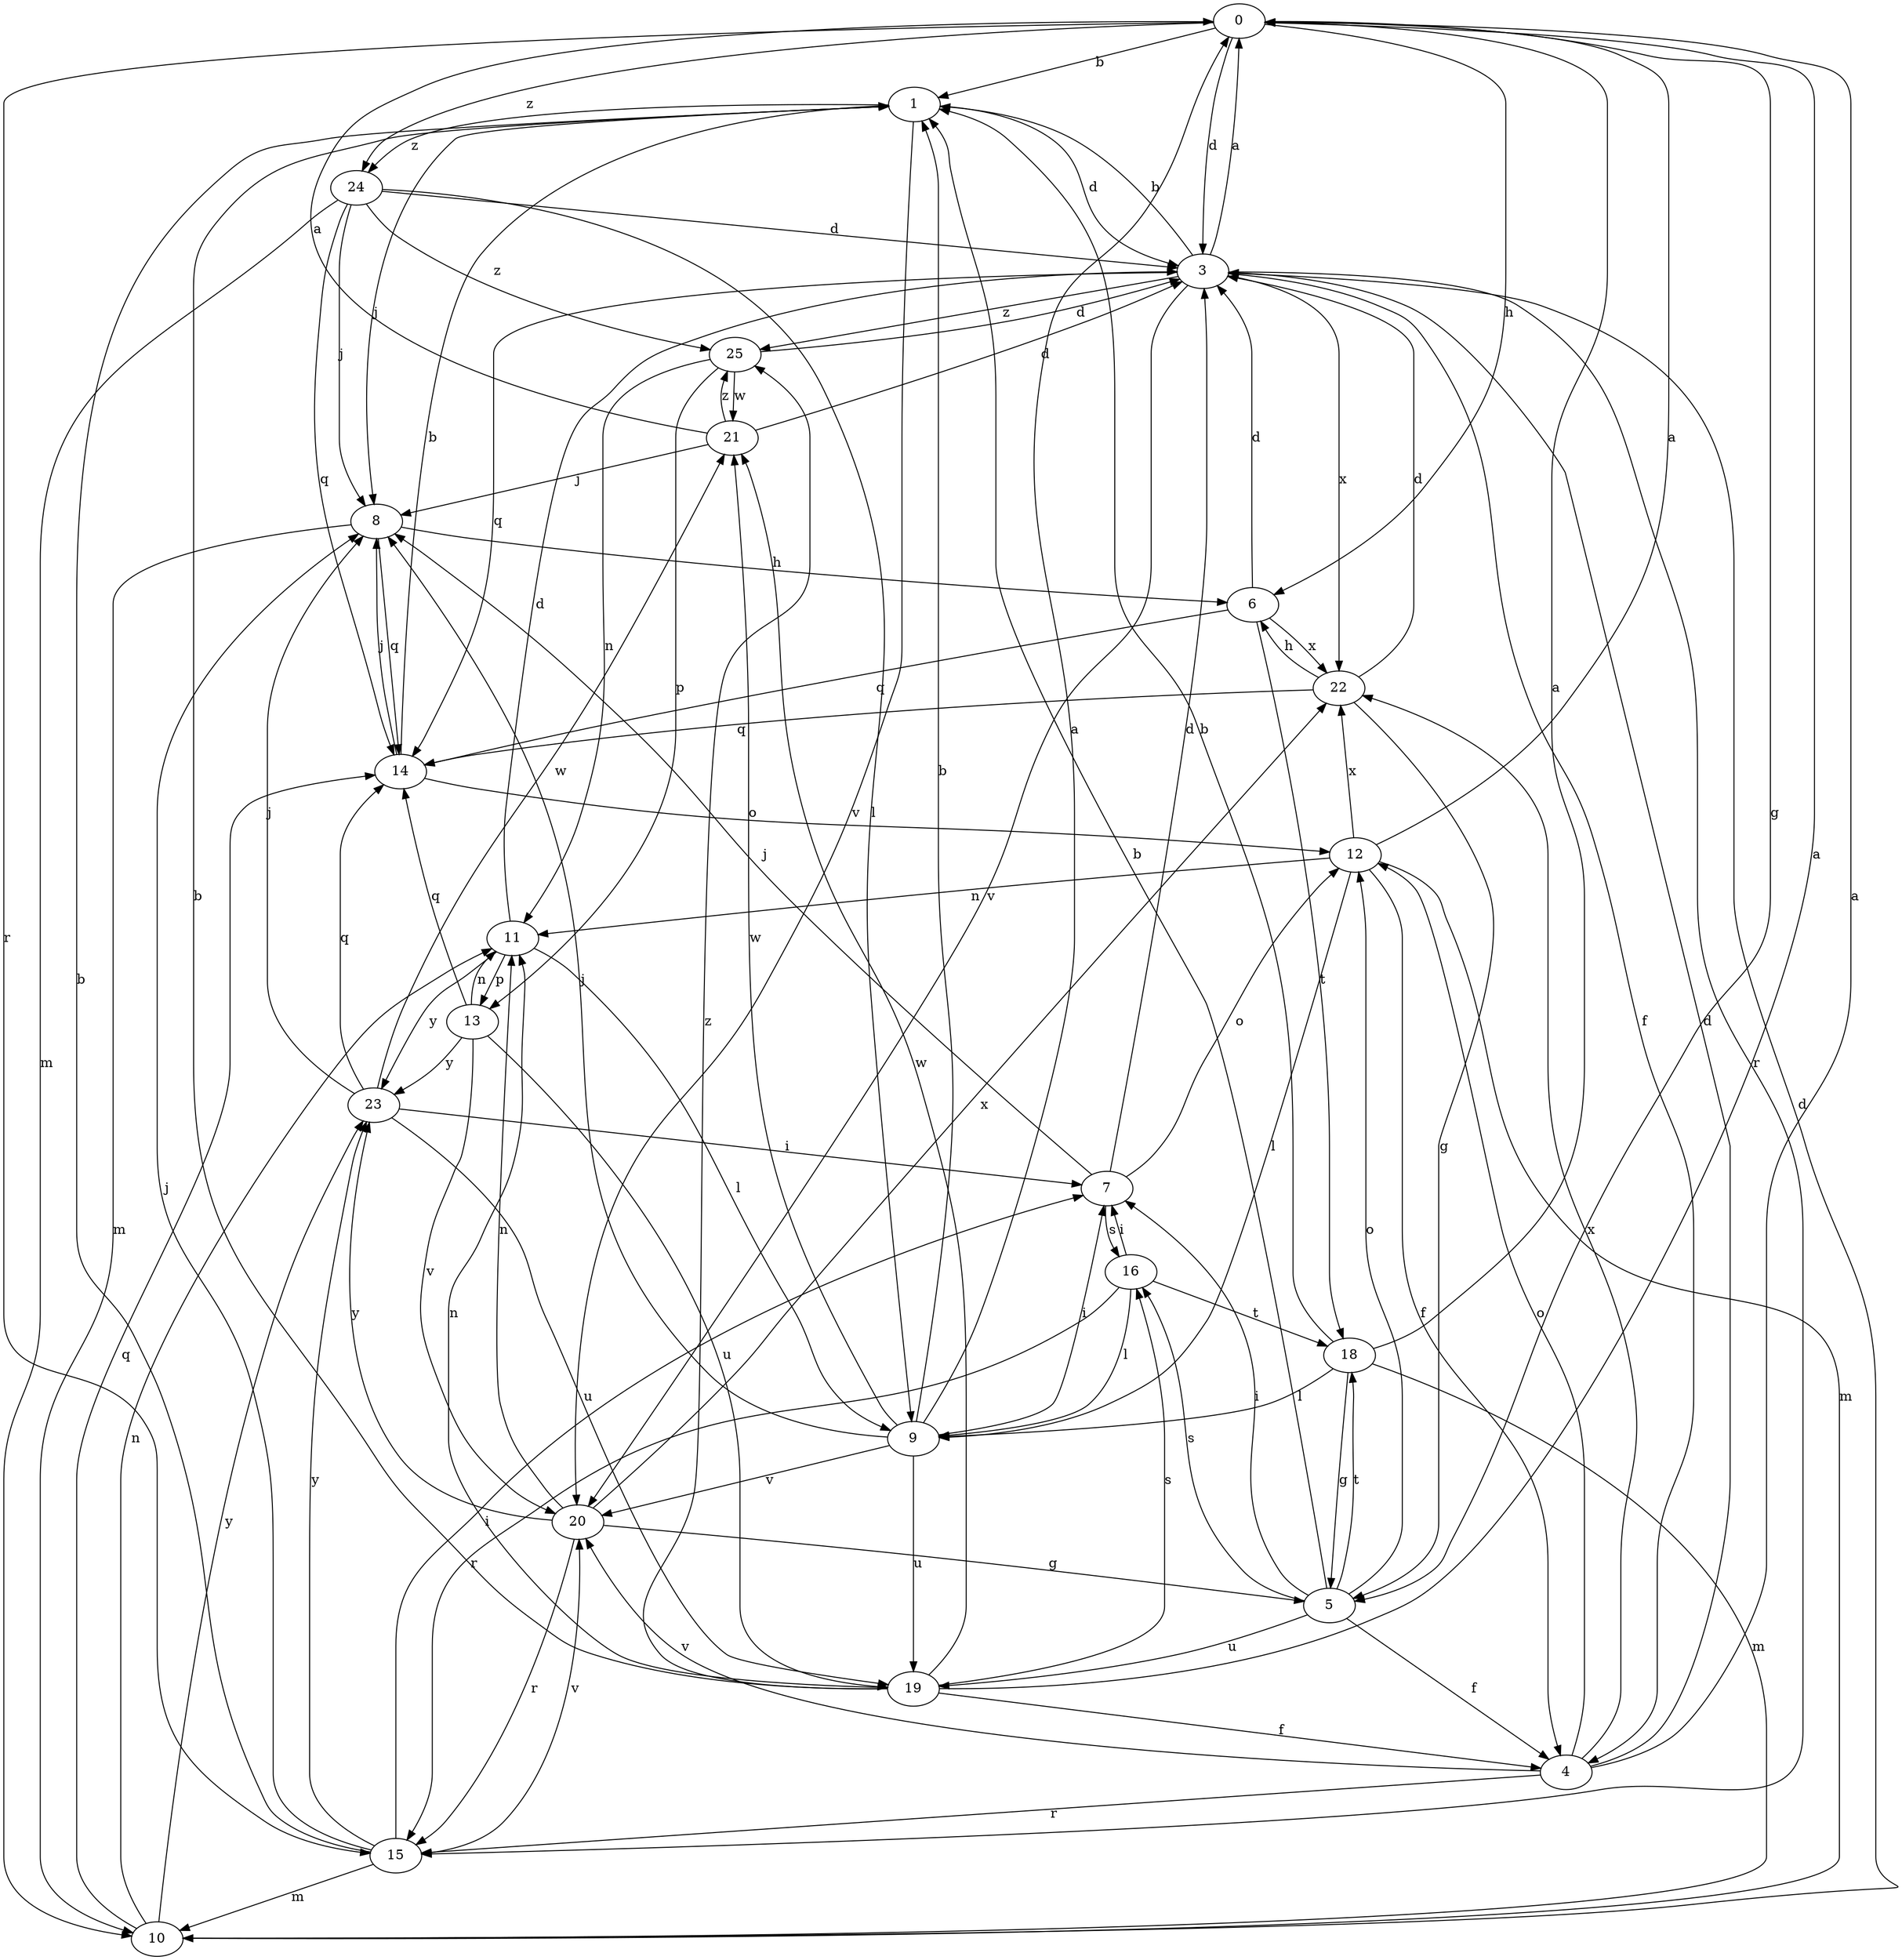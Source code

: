 strict digraph  {
0;
1;
3;
4;
5;
6;
7;
8;
9;
10;
11;
12;
13;
14;
15;
16;
18;
19;
20;
21;
22;
23;
24;
25;
0 -> 1  [label=b];
0 -> 3  [label=d];
0 -> 5  [label=g];
0 -> 6  [label=h];
0 -> 15  [label=r];
0 -> 24  [label=z];
1 -> 3  [label=d];
1 -> 8  [label=j];
1 -> 20  [label=v];
1 -> 24  [label=z];
3 -> 0  [label=a];
3 -> 1  [label=b];
3 -> 4  [label=f];
3 -> 14  [label=q];
3 -> 15  [label=r];
3 -> 20  [label=v];
3 -> 22  [label=x];
3 -> 25  [label=z];
4 -> 0  [label=a];
4 -> 3  [label=d];
4 -> 12  [label=o];
4 -> 15  [label=r];
4 -> 20  [label=v];
4 -> 22  [label=x];
5 -> 1  [label=b];
5 -> 4  [label=f];
5 -> 7  [label=i];
5 -> 12  [label=o];
5 -> 16  [label=s];
5 -> 18  [label=t];
5 -> 19  [label=u];
6 -> 3  [label=d];
6 -> 14  [label=q];
6 -> 18  [label=t];
6 -> 22  [label=x];
7 -> 3  [label=d];
7 -> 8  [label=j];
7 -> 12  [label=o];
7 -> 16  [label=s];
8 -> 6  [label=h];
8 -> 10  [label=m];
8 -> 14  [label=q];
9 -> 0  [label=a];
9 -> 1  [label=b];
9 -> 7  [label=i];
9 -> 8  [label=j];
9 -> 19  [label=u];
9 -> 20  [label=v];
9 -> 21  [label=w];
10 -> 3  [label=d];
10 -> 11  [label=n];
10 -> 14  [label=q];
10 -> 23  [label=y];
11 -> 3  [label=d];
11 -> 9  [label=l];
11 -> 13  [label=p];
11 -> 23  [label=y];
12 -> 0  [label=a];
12 -> 4  [label=f];
12 -> 9  [label=l];
12 -> 10  [label=m];
12 -> 11  [label=n];
12 -> 22  [label=x];
13 -> 11  [label=n];
13 -> 14  [label=q];
13 -> 19  [label=u];
13 -> 20  [label=v];
13 -> 23  [label=y];
14 -> 1  [label=b];
14 -> 8  [label=j];
14 -> 12  [label=o];
15 -> 1  [label=b];
15 -> 7  [label=i];
15 -> 8  [label=j];
15 -> 10  [label=m];
15 -> 20  [label=v];
15 -> 23  [label=y];
16 -> 7  [label=i];
16 -> 9  [label=l];
16 -> 15  [label=r];
16 -> 18  [label=t];
18 -> 0  [label=a];
18 -> 1  [label=b];
18 -> 5  [label=g];
18 -> 9  [label=l];
18 -> 10  [label=m];
19 -> 0  [label=a];
19 -> 1  [label=b];
19 -> 4  [label=f];
19 -> 11  [label=n];
19 -> 16  [label=s];
19 -> 21  [label=w];
19 -> 25  [label=z];
20 -> 5  [label=g];
20 -> 11  [label=n];
20 -> 15  [label=r];
20 -> 22  [label=x];
20 -> 23  [label=y];
21 -> 0  [label=a];
21 -> 3  [label=d];
21 -> 8  [label=j];
21 -> 25  [label=z];
22 -> 3  [label=d];
22 -> 5  [label=g];
22 -> 6  [label=h];
22 -> 14  [label=q];
23 -> 7  [label=i];
23 -> 8  [label=j];
23 -> 14  [label=q];
23 -> 19  [label=u];
23 -> 21  [label=w];
24 -> 3  [label=d];
24 -> 8  [label=j];
24 -> 9  [label=l];
24 -> 10  [label=m];
24 -> 14  [label=q];
24 -> 25  [label=z];
25 -> 3  [label=d];
25 -> 11  [label=n];
25 -> 13  [label=p];
25 -> 21  [label=w];
}
